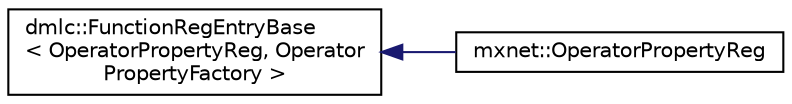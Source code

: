 digraph "Graphical Class Hierarchy"
{
 // LATEX_PDF_SIZE
  edge [fontname="Helvetica",fontsize="10",labelfontname="Helvetica",labelfontsize="10"];
  node [fontname="Helvetica",fontsize="10",shape=record];
  rankdir="LR";
  Node0 [label="dmlc::FunctionRegEntryBase\l\< OperatorPropertyReg, Operator\lPropertyFactory \>",height=0.2,width=0.4,color="black", fillcolor="white", style="filled",URL="$classdmlc_1_1FunctionRegEntryBase.html",tooltip=" "];
  Node0 -> Node1 [dir="back",color="midnightblue",fontsize="10",style="solid",fontname="Helvetica"];
  Node1 [label="mxnet::OperatorPropertyReg",height=0.2,width=0.4,color="black", fillcolor="white", style="filled",URL="$structmxnet_1_1OperatorPropertyReg.html",tooltip="Registry entry for OperatorProperty factory functions."];
}
